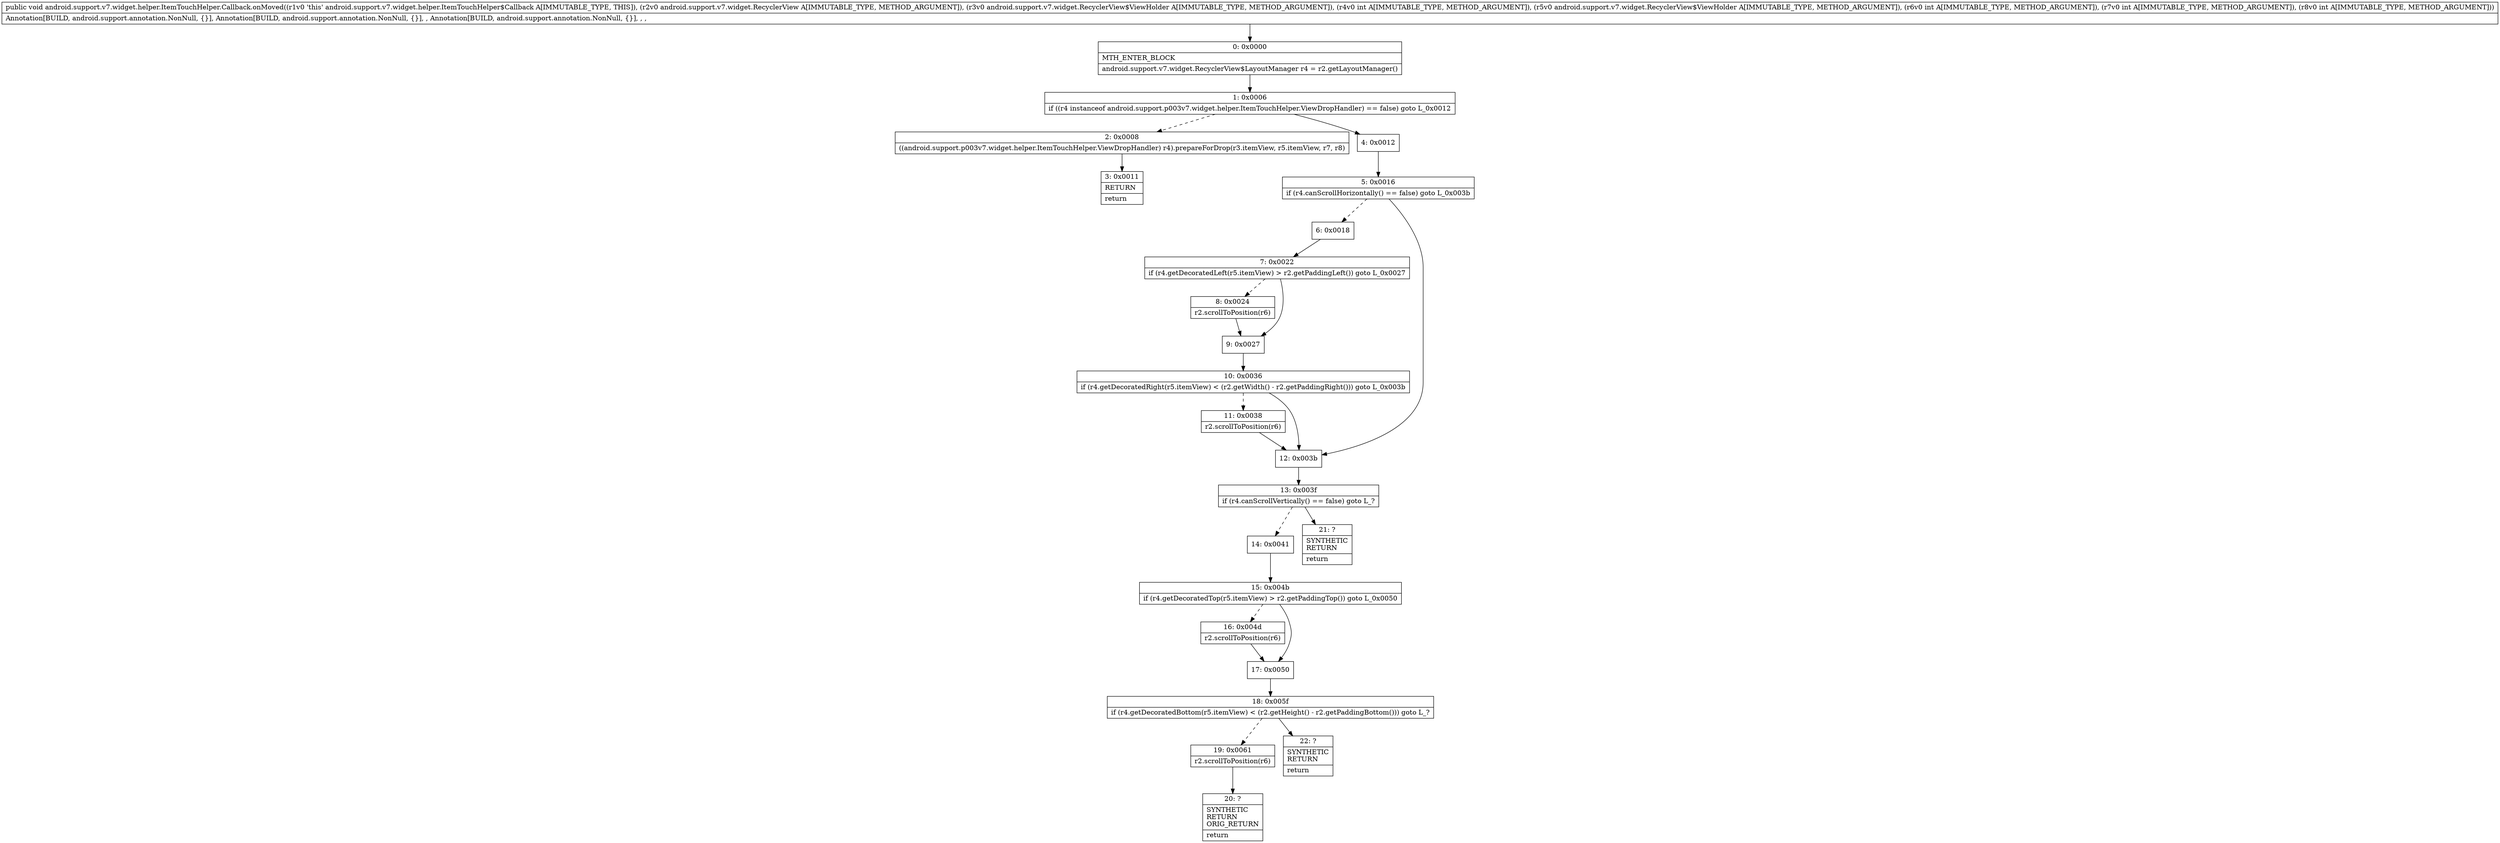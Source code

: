 digraph "CFG forandroid.support.v7.widget.helper.ItemTouchHelper.Callback.onMoved(Landroid\/support\/v7\/widget\/RecyclerView;Landroid\/support\/v7\/widget\/RecyclerView$ViewHolder;ILandroid\/support\/v7\/widget\/RecyclerView$ViewHolder;III)V" {
Node_0 [shape=record,label="{0\:\ 0x0000|MTH_ENTER_BLOCK\l|android.support.v7.widget.RecyclerView$LayoutManager r4 = r2.getLayoutManager()\l}"];
Node_1 [shape=record,label="{1\:\ 0x0006|if ((r4 instanceof android.support.p003v7.widget.helper.ItemTouchHelper.ViewDropHandler) == false) goto L_0x0012\l}"];
Node_2 [shape=record,label="{2\:\ 0x0008|((android.support.p003v7.widget.helper.ItemTouchHelper.ViewDropHandler) r4).prepareForDrop(r3.itemView, r5.itemView, r7, r8)\l}"];
Node_3 [shape=record,label="{3\:\ 0x0011|RETURN\l|return\l}"];
Node_4 [shape=record,label="{4\:\ 0x0012}"];
Node_5 [shape=record,label="{5\:\ 0x0016|if (r4.canScrollHorizontally() == false) goto L_0x003b\l}"];
Node_6 [shape=record,label="{6\:\ 0x0018}"];
Node_7 [shape=record,label="{7\:\ 0x0022|if (r4.getDecoratedLeft(r5.itemView) \> r2.getPaddingLeft()) goto L_0x0027\l}"];
Node_8 [shape=record,label="{8\:\ 0x0024|r2.scrollToPosition(r6)\l}"];
Node_9 [shape=record,label="{9\:\ 0x0027}"];
Node_10 [shape=record,label="{10\:\ 0x0036|if (r4.getDecoratedRight(r5.itemView) \< (r2.getWidth() \- r2.getPaddingRight())) goto L_0x003b\l}"];
Node_11 [shape=record,label="{11\:\ 0x0038|r2.scrollToPosition(r6)\l}"];
Node_12 [shape=record,label="{12\:\ 0x003b}"];
Node_13 [shape=record,label="{13\:\ 0x003f|if (r4.canScrollVertically() == false) goto L_?\l}"];
Node_14 [shape=record,label="{14\:\ 0x0041}"];
Node_15 [shape=record,label="{15\:\ 0x004b|if (r4.getDecoratedTop(r5.itemView) \> r2.getPaddingTop()) goto L_0x0050\l}"];
Node_16 [shape=record,label="{16\:\ 0x004d|r2.scrollToPosition(r6)\l}"];
Node_17 [shape=record,label="{17\:\ 0x0050}"];
Node_18 [shape=record,label="{18\:\ 0x005f|if (r4.getDecoratedBottom(r5.itemView) \< (r2.getHeight() \- r2.getPaddingBottom())) goto L_?\l}"];
Node_19 [shape=record,label="{19\:\ 0x0061|r2.scrollToPosition(r6)\l}"];
Node_20 [shape=record,label="{20\:\ ?|SYNTHETIC\lRETURN\lORIG_RETURN\l|return\l}"];
Node_21 [shape=record,label="{21\:\ ?|SYNTHETIC\lRETURN\l|return\l}"];
Node_22 [shape=record,label="{22\:\ ?|SYNTHETIC\lRETURN\l|return\l}"];
MethodNode[shape=record,label="{public void android.support.v7.widget.helper.ItemTouchHelper.Callback.onMoved((r1v0 'this' android.support.v7.widget.helper.ItemTouchHelper$Callback A[IMMUTABLE_TYPE, THIS]), (r2v0 android.support.v7.widget.RecyclerView A[IMMUTABLE_TYPE, METHOD_ARGUMENT]), (r3v0 android.support.v7.widget.RecyclerView$ViewHolder A[IMMUTABLE_TYPE, METHOD_ARGUMENT]), (r4v0 int A[IMMUTABLE_TYPE, METHOD_ARGUMENT]), (r5v0 android.support.v7.widget.RecyclerView$ViewHolder A[IMMUTABLE_TYPE, METHOD_ARGUMENT]), (r6v0 int A[IMMUTABLE_TYPE, METHOD_ARGUMENT]), (r7v0 int A[IMMUTABLE_TYPE, METHOD_ARGUMENT]), (r8v0 int A[IMMUTABLE_TYPE, METHOD_ARGUMENT]))  | Annotation[BUILD, android.support.annotation.NonNull, \{\}], Annotation[BUILD, android.support.annotation.NonNull, \{\}], , Annotation[BUILD, android.support.annotation.NonNull, \{\}], , , \l}"];
MethodNode -> Node_0;
Node_0 -> Node_1;
Node_1 -> Node_2[style=dashed];
Node_1 -> Node_4;
Node_2 -> Node_3;
Node_4 -> Node_5;
Node_5 -> Node_6[style=dashed];
Node_5 -> Node_12;
Node_6 -> Node_7;
Node_7 -> Node_8[style=dashed];
Node_7 -> Node_9;
Node_8 -> Node_9;
Node_9 -> Node_10;
Node_10 -> Node_11[style=dashed];
Node_10 -> Node_12;
Node_11 -> Node_12;
Node_12 -> Node_13;
Node_13 -> Node_14[style=dashed];
Node_13 -> Node_21;
Node_14 -> Node_15;
Node_15 -> Node_16[style=dashed];
Node_15 -> Node_17;
Node_16 -> Node_17;
Node_17 -> Node_18;
Node_18 -> Node_19[style=dashed];
Node_18 -> Node_22;
Node_19 -> Node_20;
}

